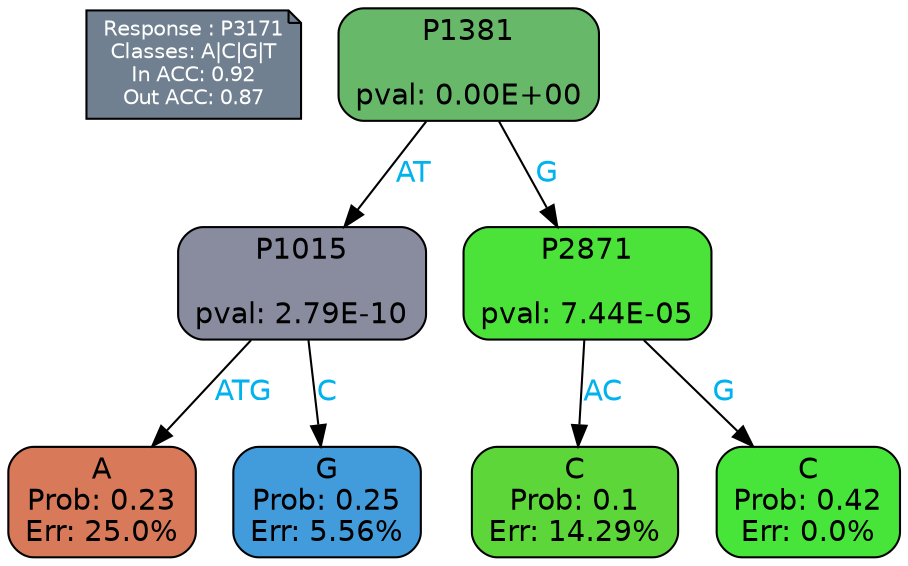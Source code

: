 digraph Tree {
node [shape=box, style="filled, rounded", color="black", fontname=helvetica] ;
graph [ranksep=equally, splines=polylines, bgcolor=transparent, dpi=600] ;
edge [fontname=helvetica] ;
LEGEND [label="Response : P3171
Classes: A|C|G|T
In ACC: 0.92
Out ACC: 0.87
",shape=note,align=left,style=filled,fillcolor="slategray",fontcolor="white",fontsize=10];1 [label="P1381

pval: 0.00E+00", fillcolor="#68b869"] ;
2 [label="P1015

pval: 2.79E-10", fillcolor="#898b9e"] ;
3 [label="A
Prob: 0.23
Err: 25.0%", fillcolor="#d87959"] ;
4 [label="G
Prob: 0.25
Err: 5.56%", fillcolor="#429bdb"] ;
5 [label="P2871

pval: 7.44E-05", fillcolor="#4be239"] ;
6 [label="C
Prob: 0.1
Err: 14.29%", fillcolor="#5dd639"] ;
7 [label="C
Prob: 0.42
Err: 0.0%", fillcolor="#47e539"] ;
1 -> 2 [label="AT",fontcolor=deepskyblue2] ;
1 -> 5 [label="G",fontcolor=deepskyblue2] ;
2 -> 3 [label="ATG",fontcolor=deepskyblue2] ;
2 -> 4 [label="C",fontcolor=deepskyblue2] ;
5 -> 6 [label="AC",fontcolor=deepskyblue2] ;
5 -> 7 [label="G",fontcolor=deepskyblue2] ;
{rank = same; 3;4;6;7;}{rank = same; LEGEND;1;}}